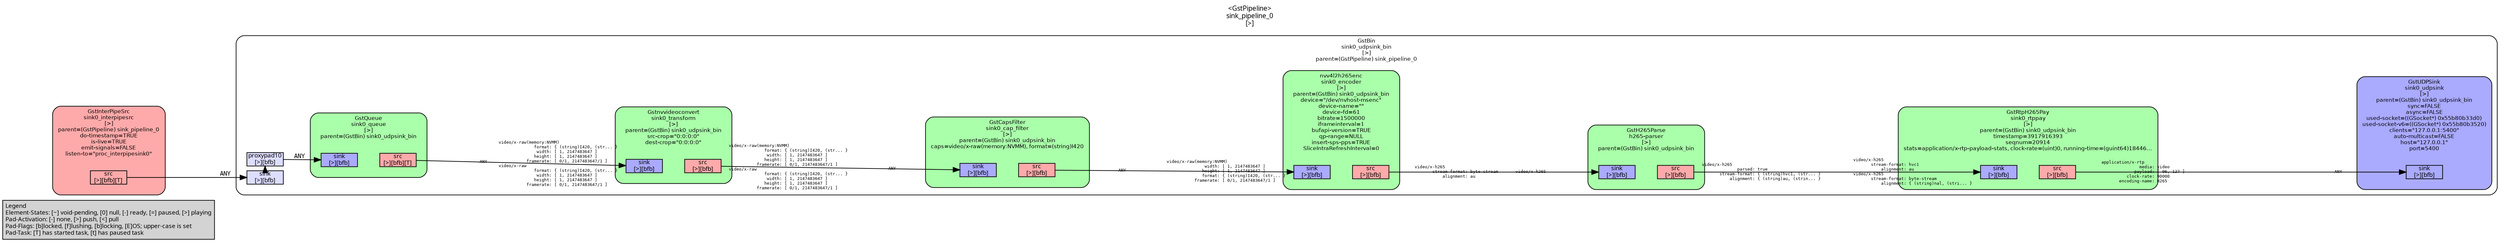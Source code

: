 digraph pipeline {
  rankdir=LR;
  fontname="sans";
  fontsize="10";
  labelloc=t;
  nodesep=.1;
  ranksep=.2;
  label="<GstPipeline>\nsink_pipeline_0\n[>]";
  node [style="filled,rounded", shape=box, fontsize="9", fontname="sans", margin="0.0,0.0"];
  edge [labelfontsize="6", fontsize="9", fontname="monospace"];
  
  legend [
    pos="0,0!",
    margin="0.05,0.05",
    style="filled",
    label="Legend\lElement-States: [~] void-pending, [0] null, [-] ready, [=] paused, [>] playing\lPad-Activation: [-] none, [>] push, [<] pull\lPad-Flags: [b]locked, [f]lushing, [b]locking, [E]OS; upper-case is set\lPad-Task: [T] has started task, [t] has paused task\l",
  ];
  subgraph cluster_sink0_interpipesrc_0x55b80e5b20 {
    fontname="Bitstream Vera Sans";
    fontsize="8";
    style="filled,rounded";
    color=black;
    label="GstInterPipeSrc\nsink0_interpipesrc\n[>]\nparent=(GstPipeline) sink_pipeline_0\ndo-timestamp=TRUE\nis-live=TRUE\nemit-signals=FALSE\nlisten-to=\"proc_interpipesink0\"";
    subgraph cluster_sink0_interpipesrc_0x55b80e5b20_src {
      label="";
      style="invis";
      sink0_interpipesrc_0x55b80e5b20_src_0x55b80b9110 [color=black, fillcolor="#ffaaaa", label="src\n[>][bfb][T]", height="0.2", style="filled,solid"];
    }

    fillcolor="#ffaaaa";
  }

  sink0_interpipesrc_0x55b80e5b20_src_0x55b80b9110 -> sink0_udpsink_bin_0x55b7da0c20_sink_0x55b7de99e0 [label="ANY"]
  subgraph cluster_sink0_udpsink_bin_0x55b7da0c20 {
    fontname="Bitstream Vera Sans";
    fontsize="8";
    style="filled,rounded";
    color=black;
    label="GstBin\nsink0_udpsink_bin\n[>]\nparent=(GstPipeline) sink_pipeline_0";
    subgraph cluster_sink0_udpsink_bin_0x55b7da0c20_sink {
      label="";
      style="invis";
      _proxypad10_0x55b7debb10 [color=black, fillcolor="#ddddff", label="proxypad10\n[>][bfb]", height="0.2", style="filled,solid"];
    sink0_udpsink_bin_0x55b7da0c20_sink_0x55b7de99e0 -> _proxypad10_0x55b7debb10 [style=dashed, minlen=0]
      sink0_udpsink_bin_0x55b7da0c20_sink_0x55b7de99e0 [color=black, fillcolor="#ddddff", label="sink\n[>][bfb]", height="0.2", style="filled,solid"];
    }

    fillcolor="#ffffff";
    subgraph cluster_sink0_udpsink_0x55b7fb7e30 {
      fontname="Bitstream Vera Sans";
      fontsize="8";
      style="filled,rounded";
      color=black;
      label="GstUDPSink\nsink0_udpsink\n[>]\nparent=(GstBin) sink0_udpsink_bin\nsync=FALSE\nasync=FALSE\nused-socket=((GSocket*) 0x55b80b33d0)\nused-socket-v6=((GSocket*) 0x55b80b3520)\nclients=\"127.0.0.1:5400\"\nauto-multicast=FALSE\nhost=\"127.0.0.1\"\nport=5400";
      subgraph cluster_sink0_udpsink_0x55b7fb7e30_sink {
        label="";
        style="invis";
        sink0_udpsink_0x55b7fb7e30_sink_0x55b80b8ec0 [color=black, fillcolor="#aaaaff", label="sink\n[>][bfb]", height="0.2", style="filled,solid"];
      }

      fillcolor="#aaaaff";
    }

    subgraph cluster_sink0_rtppay_0x55b80d0080 {
      fontname="Bitstream Vera Sans";
      fontsize="8";
      style="filled,rounded";
      color=black;
      label="GstRtpH265Pay\nsink0_rtppay\n[>]\nparent=(GstBin) sink0_udpsink_bin\ntimestamp=3917916393\nseqnum=20914\nstats=application/x-rtp-payload-stats, clock-rate=(uint)0, running-time=(guint64)18446…";
      subgraph cluster_sink0_rtppay_0x55b80d0080_sink {
        label="";
        style="invis";
        sink0_rtppay_0x55b80d0080_sink_0x55b80b87d0 [color=black, fillcolor="#aaaaff", label="sink\n[>][bfb]", height="0.2", style="filled,solid"];
      }

      subgraph cluster_sink0_rtppay_0x55b80d0080_src {
        label="";
        style="invis";
        sink0_rtppay_0x55b80d0080_src_0x55b80b8580 [color=black, fillcolor="#ffaaaa", label="src\n[>][bfb]", height="0.2", style="filled,solid"];
      }

      sink0_rtppay_0x55b80d0080_sink_0x55b80b87d0 -> sink0_rtppay_0x55b80d0080_src_0x55b80b8580 [style="invis"];
      fillcolor="#aaffaa";
    }

    sink0_rtppay_0x55b80d0080_src_0x55b80b8580 -> sink0_udpsink_0x55b7fb7e30_sink_0x55b80b8ec0 [labeldistance="10", labelangle="0", label="                                                  ", taillabel="application/x-rtp\l               media: video\l             payload: [ 96, 127 ]\l          clock-rate: 90000\l       encoding-name: H265\l", headlabel="ANY"]
    subgraph cluster_h265_parser_0x55b80bac50 {
      fontname="Bitstream Vera Sans";
      fontsize="8";
      style="filled,rounded";
      color=black;
      label="GstH265Parse\nh265-parser\n[>]\nparent=(GstBin) sink0_udpsink_bin";
      subgraph cluster_h265_parser_0x55b80bac50_sink {
        label="";
        style="invis";
        h265_parser_0x55b80bac50_sink_0x55b80b80e0 [color=black, fillcolor="#aaaaff", label="sink\n[>][bfb]", height="0.2", style="filled,solid"];
      }

      subgraph cluster_h265_parser_0x55b80bac50_src {
        label="";
        style="invis";
        h265_parser_0x55b80bac50_src_0x55b80b8330 [color=black, fillcolor="#ffaaaa", label="src\n[>][bfb]", height="0.2", style="filled,solid"];
      }

      h265_parser_0x55b80bac50_sink_0x55b80b80e0 -> h265_parser_0x55b80bac50_src_0x55b80b8330 [style="invis"];
      fillcolor="#aaffaa";
    }

    h265_parser_0x55b80bac50_src_0x55b80b8330 -> sink0_rtppay_0x55b80d0080_sink_0x55b80b87d0 [labeldistance="10", labelangle="0", label="                                                  ", taillabel="video/x-h265\l              parsed: true\l       stream-format: { (string)hvc1, (str... }\l           alignment: { (string)au, (strin... }\l", headlabel="video/x-h265\l       stream-format: hvc1\l           alignment: au\lvideo/x-h265\l       stream-format: byte-stream\l           alignment: { (string)nal, (stri... }\l"]
    subgraph cluster_sink0_encoder_0x55b80d8170 {
      fontname="Bitstream Vera Sans";
      fontsize="8";
      style="filled,rounded";
      color=black;
      label="nvv4l2h265enc\nsink0_encoder\n[>]\nparent=(GstBin) sink0_udpsink_bin\ndevice=\"/dev/nvhost-msenc\"\ndevice-name=\"\"\ndevice-fd=61\nbitrate=1500000\niframeinterval=1\nbufapi-version=TRUE\nqp-range=NULL\ninsert-sps-pps=TRUE\nSliceIntraRefreshInterval=0";
      subgraph cluster_sink0_encoder_0x55b80d8170_sink {
        label="";
        style="invis";
        sink0_encoder_0x55b80d8170_sink_0x55b80b8a20 [color=black, fillcolor="#aaaaff", label="sink\n[>][bfb]", height="0.2", style="filled,solid"];
      }

      subgraph cluster_sink0_encoder_0x55b80d8170_src {
        label="";
        style="invis";
        sink0_encoder_0x55b80d8170_src_0x55b80b8c70 [color=black, fillcolor="#ffaaaa", label="src\n[>][bfb]", height="0.2", style="filled,solid"];
      }

      sink0_encoder_0x55b80d8170_sink_0x55b80b8a20 -> sink0_encoder_0x55b80d8170_src_0x55b80b8c70 [style="invis"];
      fillcolor="#aaffaa";
    }

    sink0_encoder_0x55b80d8170_src_0x55b80b8c70 -> h265_parser_0x55b80bac50_sink_0x55b80b80e0 [labeldistance="10", labelangle="0", label="                                                  ", taillabel="video/x-h265\l       stream-format: byte-stream\l           alignment: au\l", headlabel="video/x-h265\l"]
    subgraph cluster_sink0_transform_0x55b80b7500 {
      fontname="Bitstream Vera Sans";
      fontsize="8";
      style="filled,rounded";
      color=black;
      label="Gstnvvideoconvert\nsink0_transform\n[>]\nparent=(GstBin) sink0_udpsink_bin\nsrc-crop=\"0:0:0:0\"\ndest-crop=\"0:0:0:0\"";
      subgraph cluster_sink0_transform_0x55b80b7500_sink {
        label="";
        style="invis";
        sink0_transform_0x55b80b7500_sink_0x55b8077660 [color=black, fillcolor="#aaaaff", label="sink\n[>][bfb]", height="0.2", style="filled,solid"];
      }

      subgraph cluster_sink0_transform_0x55b80b7500_src {
        label="";
        style="invis";
        sink0_transform_0x55b80b7500_src_0x55b80778b0 [color=black, fillcolor="#ffaaaa", label="src\n[>][bfb]", height="0.2", style="filled,solid"];
      }

      sink0_transform_0x55b80b7500_sink_0x55b8077660 -> sink0_transform_0x55b80b7500_src_0x55b80778b0 [style="invis"];
      fillcolor="#aaffaa";
    }

    sink0_transform_0x55b80b7500_src_0x55b80778b0 -> sink0_cap_filter_0x55b7de4820_sink_0x55b8077b00 [labeldistance="10", labelangle="0", label="                                                  ", taillabel="video/x-raw(memory:NVMM)\l              format: { (string)I420, (str... }\l               width: [ 1, 2147483647 ]\l              height: [ 1, 2147483647 ]\l           framerate: [ 0/1, 2147483647/1 ]\lvideo/x-raw\l              format: { (string)I420, (str... }\l               width: [ 1, 2147483647 ]\l              height: [ 1, 2147483647 ]\l           framerate: [ 0/1, 2147483647/1 ]\l", headlabel="ANY"]
    subgraph cluster_sink0_cap_filter_0x55b7de4820 {
      fontname="Bitstream Vera Sans";
      fontsize="8";
      style="filled,rounded";
      color=black;
      label="GstCapsFilter\nsink0_cap_filter\n[>]\nparent=(GstBin) sink0_udpsink_bin\ncaps=video/x-raw(memory:NVMM), format=(string)I420";
      subgraph cluster_sink0_cap_filter_0x55b7de4820_sink {
        label="";
        style="invis";
        sink0_cap_filter_0x55b7de4820_sink_0x55b8077b00 [color=black, fillcolor="#aaaaff", label="sink\n[>][bfb]", height="0.2", style="filled,solid"];
      }

      subgraph cluster_sink0_cap_filter_0x55b7de4820_src {
        label="";
        style="invis";
        sink0_cap_filter_0x55b7de4820_src_0x55b8077d50 [color=black, fillcolor="#ffaaaa", label="src\n[>][bfb]", height="0.2", style="filled,solid"];
      }

      sink0_cap_filter_0x55b7de4820_sink_0x55b8077b00 -> sink0_cap_filter_0x55b7de4820_src_0x55b8077d50 [style="invis"];
      fillcolor="#aaffaa";
    }

    sink0_cap_filter_0x55b7de4820_src_0x55b8077d50 -> sink0_encoder_0x55b80d8170_sink_0x55b80b8a20 [labeldistance="10", labelangle="0", label="                                                  ", taillabel="ANY", headlabel="video/x-raw(memory:NVMM)\l               width: [ 1, 2147483647 ]\l              height: [ 1, 2147483647 ]\l              format: { (string)I420, (str... }\l           framerate: [ 0/1, 2147483647/1 ]\l"]
    subgraph cluster_sink0_queue_0x55b7e2edc0 {
      fontname="Bitstream Vera Sans";
      fontsize="8";
      style="filled,rounded";
      color=black;
      label="GstQueue\nsink0_queue\n[>]\nparent=(GstBin) sink0_udpsink_bin";
      subgraph cluster_sink0_queue_0x55b7e2edc0_sink {
        label="";
        style="invis";
        sink0_queue_0x55b7e2edc0_sink_0x55b80771c0 [color=black, fillcolor="#aaaaff", label="sink\n[>][bfb]", height="0.2", style="filled,solid"];
      }

      subgraph cluster_sink0_queue_0x55b7e2edc0_src {
        label="";
        style="invis";
        sink0_queue_0x55b7e2edc0_src_0x55b8077410 [color=black, fillcolor="#ffaaaa", label="src\n[>][bfb][T]", height="0.2", style="filled,solid"];
      }

      sink0_queue_0x55b7e2edc0_sink_0x55b80771c0 -> sink0_queue_0x55b7e2edc0_src_0x55b8077410 [style="invis"];
      fillcolor="#aaffaa";
    }

    _proxypad10_0x55b7debb10 -> sink0_queue_0x55b7e2edc0_sink_0x55b80771c0 [label="ANY"]
    sink0_queue_0x55b7e2edc0_src_0x55b8077410 -> sink0_transform_0x55b80b7500_sink_0x55b8077660 [labeldistance="10", labelangle="0", label="                                                  ", taillabel="ANY", headlabel="video/x-raw(memory:NVMM)\l              format: { (string)I420, (str... }\l               width: [ 1, 2147483647 ]\l              height: [ 1, 2147483647 ]\l           framerate: [ 0/1, 2147483647/1 ]\lvideo/x-raw\l              format: { (string)I420, (str... }\l               width: [ 1, 2147483647 ]\l              height: [ 1, 2147483647 ]\l           framerate: [ 0/1, 2147483647/1 ]\l"]
  }

}
